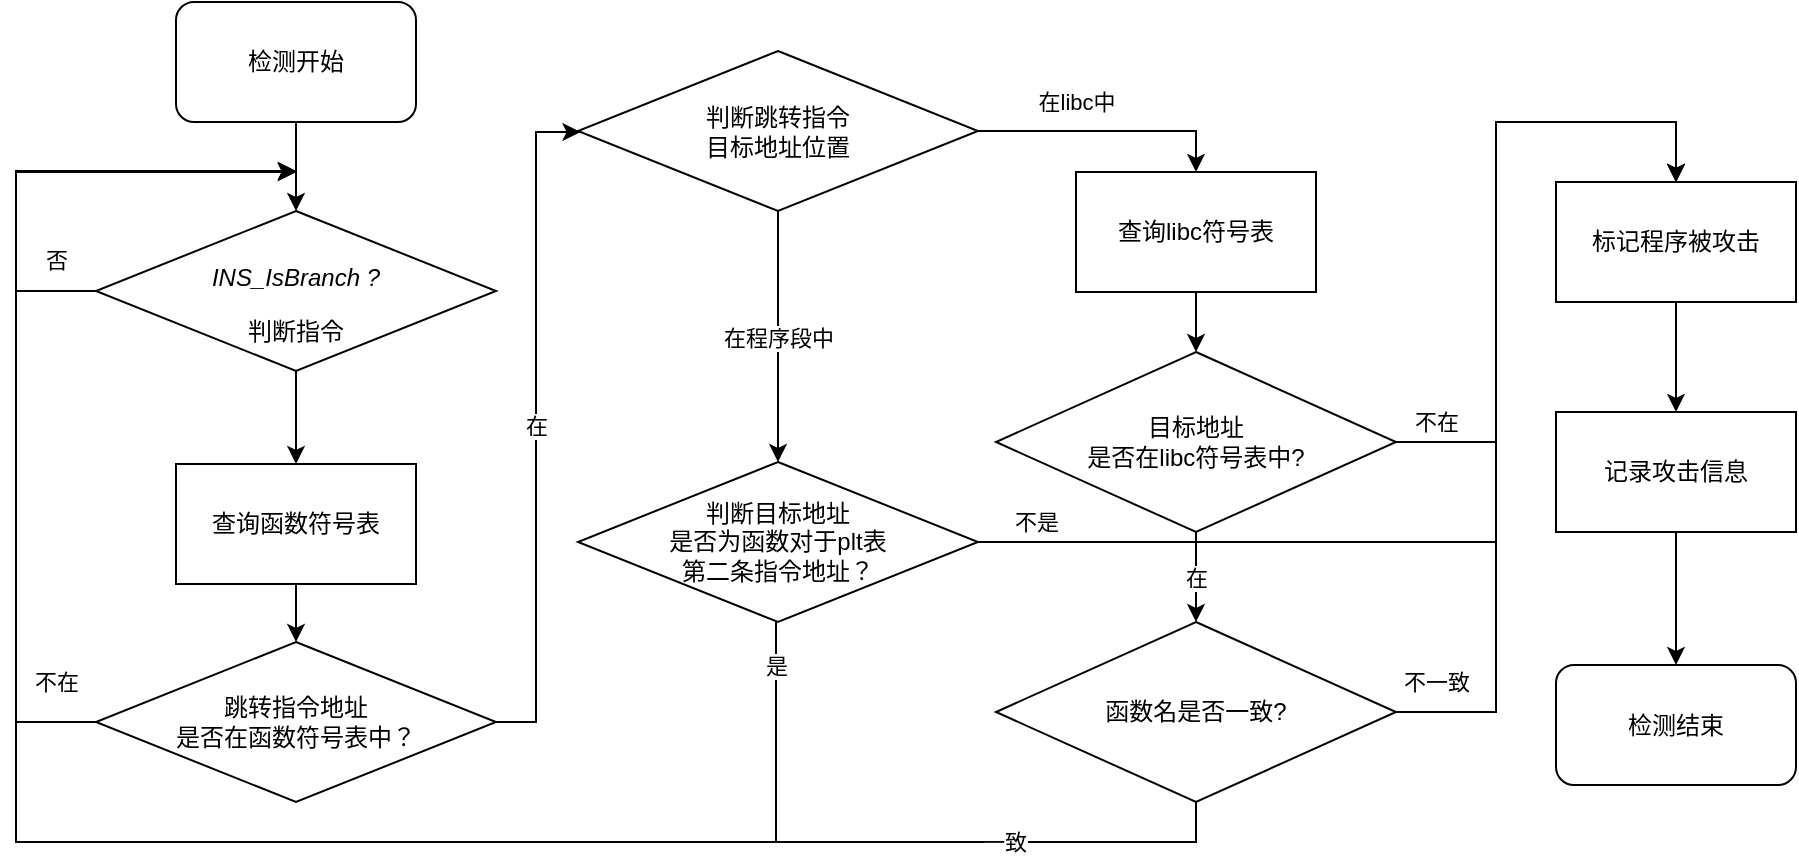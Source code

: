 <mxfile version="10.6.7" type="device"><diagram id="I3G7kEA3SUd09m9k9rh1" name="Page-1"><mxGraphModel dx="1324" dy="740" grid="1" gridSize="10" guides="1" tooltips="1" connect="1" arrows="1" fold="1" page="1" pageScale="1" pageWidth="850" pageHeight="1100" math="0" shadow="0"><root><mxCell id="0"/><mxCell id="1" parent="0"/><mxCell id="gS2ehWRh7WA9bIaN2GA--24" value="否" style="edgeStyle=orthogonalEdgeStyle;rounded=0;orthogonalLoop=1;jettySize=auto;html=1;" edge="1" parent="1" source="8LwgNLev6JubnL6FszjK-2"><mxGeometry x="-0.534" y="-20" relative="1" as="geometry"><mxPoint x="160" y="184.5" as="targetPoint"/><Array as="points"><mxPoint x="20" y="244.5"/><mxPoint x="20" y="184.5"/></Array><mxPoint as="offset"/></mxGeometry></mxCell><mxCell id="gS2ehWRh7WA9bIaN2GA--57" value="" style="edgeStyle=orthogonalEdgeStyle;rounded=0;orthogonalLoop=1;jettySize=auto;html=1;" edge="1" parent="1" source="8LwgNLev6JubnL6FszjK-2" target="gS2ehWRh7WA9bIaN2GA--56"><mxGeometry relative="1" as="geometry"/></mxCell><mxCell id="8LwgNLev6JubnL6FszjK-2" value="&lt;p&gt;&lt;i&gt;&lt;span&gt;INS_IsBranch ?&lt;/span&gt;&lt;/i&gt;&lt;i&gt;&lt;span&gt;&lt;br&gt;&lt;/span&gt;&lt;/i&gt;&lt;/p&gt;&lt;div&gt;判断指令&lt;br&gt;&lt;/div&gt;" style="rhombus;whiteSpace=wrap;html=1;" parent="1" vertex="1"><mxGeometry x="60" y="204.5" width="200" height="80" as="geometry"/></mxCell><mxCell id="gS2ehWRh7WA9bIaN2GA--51" value="" style="edgeStyle=orthogonalEdgeStyle;rounded=0;orthogonalLoop=1;jettySize=auto;html=1;" edge="1" parent="1" source="8LwgNLev6JubnL6FszjK-3" target="8LwgNLev6JubnL6FszjK-2"><mxGeometry relative="1" as="geometry"/></mxCell><mxCell id="8LwgNLev6JubnL6FszjK-3" value="检测开始" style="rounded=1;whiteSpace=wrap;html=1;" parent="1" vertex="1"><mxGeometry x="100" y="100" width="120" height="60" as="geometry"/></mxCell><mxCell id="8LwgNLev6JubnL6FszjK-27" value="" style="edgeStyle=orthogonalEdgeStyle;rounded=0;orthogonalLoop=1;jettySize=auto;html=1;" parent="1" source="8LwgNLev6JubnL6FszjK-28" target="8LwgNLev6JubnL6FszjK-20" edge="1"><mxGeometry relative="1" as="geometry"/></mxCell><mxCell id="8LwgNLev6JubnL6FszjK-18" value="标记程序被攻击" style="rounded=0;whiteSpace=wrap;html=1;" parent="1" vertex="1"><mxGeometry x="790" y="190" width="120" height="60" as="geometry"/></mxCell><mxCell id="8LwgNLev6JubnL6FszjK-20" value="检测结束" style="rounded=1;whiteSpace=wrap;html=1;" parent="1" vertex="1"><mxGeometry x="790" y="431.5" width="120" height="60" as="geometry"/></mxCell><mxCell id="8LwgNLev6JubnL6FszjK-28" value="记录攻击信息" style="rounded=0;whiteSpace=wrap;html=1;" parent="1" vertex="1"><mxGeometry x="790" y="305" width="120" height="60" as="geometry"/></mxCell><mxCell id="8LwgNLev6JubnL6FszjK-29" value="" style="edgeStyle=orthogonalEdgeStyle;rounded=0;orthogonalLoop=1;jettySize=auto;html=1;" parent="1" source="8LwgNLev6JubnL6FszjK-18" target="8LwgNLev6JubnL6FszjK-28" edge="1"><mxGeometry relative="1" as="geometry"><mxPoint x="850" y="230" as="sourcePoint"/><mxPoint x="850" y="350" as="targetPoint"/></mxGeometry></mxCell><mxCell id="gS2ehWRh7WA9bIaN2GA--48" value="不在" style="edgeStyle=orthogonalEdgeStyle;rounded=0;orthogonalLoop=1;jettySize=auto;html=1;exitX=0;exitY=0.5;exitDx=0;exitDy=0;" edge="1" parent="1" source="gS2ehWRh7WA9bIaN2GA--39"><mxGeometry x="-0.736" y="-20" relative="1" as="geometry"><mxPoint x="60" y="450" as="sourcePoint"/><mxPoint x="160" y="184.5" as="targetPoint"/><Array as="points"><mxPoint x="60" y="460"/><mxPoint x="20" y="460"/><mxPoint x="20" y="185"/></Array><mxPoint as="offset"/></mxGeometry></mxCell><mxCell id="gS2ehWRh7WA9bIaN2GA--50" value="在" style="edgeStyle=orthogonalEdgeStyle;rounded=0;orthogonalLoop=1;jettySize=auto;html=1;" edge="1" parent="1" source="gS2ehWRh7WA9bIaN2GA--39" target="gS2ehWRh7WA9bIaN2GA--49"><mxGeometry relative="1" as="geometry"><Array as="points"><mxPoint x="280" y="460"/><mxPoint x="280" y="165"/></Array></mxGeometry></mxCell><mxCell id="gS2ehWRh7WA9bIaN2GA--39" value="&lt;div&gt;跳转指令地址&lt;br&gt;&lt;/div&gt;&lt;div&gt;是否在函数符号表中？&lt;/div&gt;" style="rhombus;whiteSpace=wrap;html=1;" vertex="1" parent="1"><mxGeometry x="60" y="420" width="200" height="80" as="geometry"/></mxCell><mxCell id="gS2ehWRh7WA9bIaN2GA--60" value="在程序段中" style="edgeStyle=orthogonalEdgeStyle;rounded=0;orthogonalLoop=1;jettySize=auto;html=1;entryX=0.5;entryY=0;entryDx=0;entryDy=0;" edge="1" parent="1" source="gS2ehWRh7WA9bIaN2GA--49" target="gS2ehWRh7WA9bIaN2GA--59"><mxGeometry relative="1" as="geometry"><Array as="points"><mxPoint x="401" y="220"/><mxPoint x="401" y="220"/></Array></mxGeometry></mxCell><mxCell id="gS2ehWRh7WA9bIaN2GA--49" value="&lt;div&gt;判断跳转指令&lt;/div&gt;&lt;div&gt;目标地址位置&lt;/div&gt;" style="rhombus;whiteSpace=wrap;html=1;" vertex="1" parent="1"><mxGeometry x="301" y="124.5" width="200" height="80" as="geometry"/></mxCell><mxCell id="gS2ehWRh7WA9bIaN2GA--82" value="是" style="edgeStyle=orthogonalEdgeStyle;rounded=0;orthogonalLoop=1;jettySize=auto;html=1;exitX=0.5;exitY=1;exitDx=0;exitDy=0;" edge="1" parent="1" source="gS2ehWRh7WA9bIaN2GA--59"><mxGeometry x="-0.878" relative="1" as="geometry"><mxPoint x="590" y="265" as="sourcePoint"/><mxPoint x="160" y="185" as="targetPoint"/><Array as="points"><mxPoint x="400" y="391"/><mxPoint x="400" y="520"/><mxPoint x="20" y="520"/><mxPoint x="20" y="185"/></Array><mxPoint as="offset"/></mxGeometry></mxCell><mxCell id="gS2ehWRh7WA9bIaN2GA--94" value="不是" style="edgeStyle=orthogonalEdgeStyle;rounded=0;orthogonalLoop=1;jettySize=auto;html=1;entryX=0.5;entryY=0;entryDx=0;entryDy=0;" edge="1" parent="1" source="gS2ehWRh7WA9bIaN2GA--59" target="8LwgNLev6JubnL6FszjK-18"><mxGeometry x="-0.901" y="10" relative="1" as="geometry"><mxPoint x="810" y="370" as="targetPoint"/><Array as="points"><mxPoint x="760" y="370"/><mxPoint x="760" y="160"/><mxPoint x="850" y="160"/></Array><mxPoint as="offset"/></mxGeometry></mxCell><mxCell id="gS2ehWRh7WA9bIaN2GA--59" value="&lt;div&gt;判断目标地址&lt;/div&gt;&lt;div&gt;是否为函数对于plt表&lt;/div&gt;&lt;div&gt;第二条指令地址？&lt;/div&gt;" style="rhombus;whiteSpace=wrap;html=1;" vertex="1" parent="1"><mxGeometry x="301" y="330" width="200" height="80" as="geometry"/></mxCell><mxCell id="gS2ehWRh7WA9bIaN2GA--58" value="" style="edgeStyle=orthogonalEdgeStyle;rounded=0;orthogonalLoop=1;jettySize=auto;html=1;" edge="1" parent="1" source="gS2ehWRh7WA9bIaN2GA--56" target="gS2ehWRh7WA9bIaN2GA--39"><mxGeometry relative="1" as="geometry"/></mxCell><mxCell id="gS2ehWRh7WA9bIaN2GA--56" value="查询函数符号表" style="rounded=0;whiteSpace=wrap;html=1;" vertex="1" parent="1"><mxGeometry x="100" y="331" width="120" height="60" as="geometry"/></mxCell><mxCell id="gS2ehWRh7WA9bIaN2GA--72" value="一致" style="edgeStyle=orthogonalEdgeStyle;rounded=0;orthogonalLoop=1;jettySize=auto;html=1;exitX=0.5;exitY=1;exitDx=0;exitDy=0;" edge="1" parent="1" source="gS2ehWRh7WA9bIaN2GA--88"><mxGeometry x="-0.786" relative="1" as="geometry"><mxPoint x="301" y="520" as="sourcePoint"/><mxPoint x="160" y="185" as="targetPoint"/><Array as="points"><mxPoint x="610" y="520"/><mxPoint x="20" y="520"/><mxPoint x="20" y="185"/></Array><mxPoint as="offset"/></mxGeometry></mxCell><mxCell id="gS2ehWRh7WA9bIaN2GA--83" value="在libc中" style="edgeStyle=orthogonalEdgeStyle;rounded=0;orthogonalLoop=1;jettySize=auto;html=1;entryX=0.5;entryY=0;entryDx=0;entryDy=0;exitX=1;exitY=0.5;exitDx=0;exitDy=0;" edge="1" parent="1" target="gS2ehWRh7WA9bIaN2GA--85" source="gS2ehWRh7WA9bIaN2GA--49"><mxGeometry x="-0.24" y="15" relative="1" as="geometry"><mxPoint x="610" y="204.5" as="sourcePoint"/><mxPoint x="610" y="264.5" as="targetPoint"/><mxPoint as="offset"/></mxGeometry></mxCell><mxCell id="gS2ehWRh7WA9bIaN2GA--84" value="" style="edgeStyle=orthogonalEdgeStyle;rounded=0;orthogonalLoop=1;jettySize=auto;html=1;" edge="1" parent="1" source="gS2ehWRh7WA9bIaN2GA--85" target="gS2ehWRh7WA9bIaN2GA--87"><mxGeometry relative="1" as="geometry"/></mxCell><mxCell id="gS2ehWRh7WA9bIaN2GA--85" value="查询libc符号表" style="rounded=0;whiteSpace=wrap;html=1;" vertex="1" parent="1"><mxGeometry x="550" y="185" width="120" height="60" as="geometry"/></mxCell><mxCell id="gS2ehWRh7WA9bIaN2GA--86" value="在" style="edgeStyle=orthogonalEdgeStyle;rounded=0;orthogonalLoop=1;jettySize=auto;html=1;" edge="1" parent="1" source="gS2ehWRh7WA9bIaN2GA--87" target="gS2ehWRh7WA9bIaN2GA--88"><mxGeometry relative="1" as="geometry"/></mxCell><mxCell id="gS2ehWRh7WA9bIaN2GA--92" value="不在" style="edgeStyle=orthogonalEdgeStyle;rounded=0;orthogonalLoop=1;jettySize=auto;html=1;entryX=0.5;entryY=0;entryDx=0;entryDy=0;" edge="1" parent="1" source="gS2ehWRh7WA9bIaN2GA--87" target="8LwgNLev6JubnL6FszjK-18"><mxGeometry x="-0.879" y="10" relative="1" as="geometry"><mxPoint x="790" y="170" as="targetPoint"/><Array as="points"><mxPoint x="760" y="320"/><mxPoint x="760" y="160"/><mxPoint x="850" y="160"/></Array><mxPoint as="offset"/></mxGeometry></mxCell><mxCell id="gS2ehWRh7WA9bIaN2GA--87" value="&lt;div&gt;目标地址&lt;/div&gt;&lt;div&gt;是否在libc符号表中?&lt;/div&gt;" style="rhombus;whiteSpace=wrap;html=1;" vertex="1" parent="1"><mxGeometry x="510" y="275" width="200" height="90" as="geometry"/></mxCell><mxCell id="gS2ehWRh7WA9bIaN2GA--90" value="不一致" style="edgeStyle=orthogonalEdgeStyle;rounded=0;orthogonalLoop=1;jettySize=auto;html=1;entryX=0.5;entryY=0;entryDx=0;entryDy=0;" edge="1" parent="1" source="gS2ehWRh7WA9bIaN2GA--88" target="8LwgNLev6JubnL6FszjK-18"><mxGeometry x="-0.914" y="15" relative="1" as="geometry"><mxPoint x="790" y="455" as="targetPoint"/><Array as="points"><mxPoint x="760" y="455"/><mxPoint x="760" y="160"/><mxPoint x="850" y="160"/></Array><mxPoint as="offset"/></mxGeometry></mxCell><mxCell id="gS2ehWRh7WA9bIaN2GA--88" value="函数名是否一致?" style="rhombus;whiteSpace=wrap;html=1;" vertex="1" parent="1"><mxGeometry x="510" y="410" width="200" height="90" as="geometry"/></mxCell></root></mxGraphModel></diagram></mxfile>